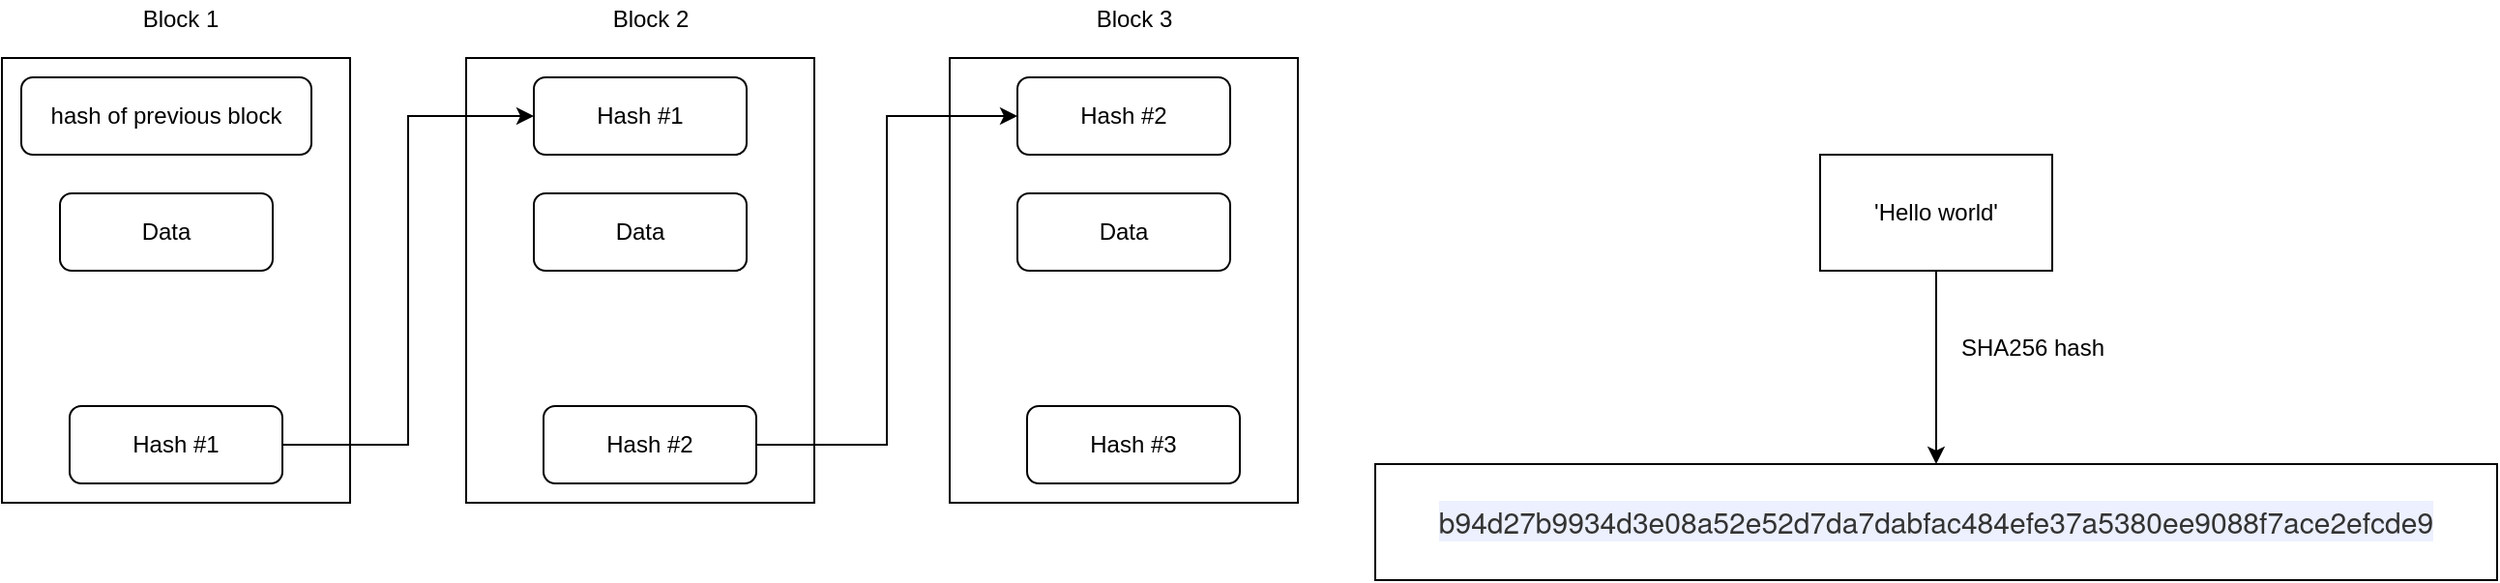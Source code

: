 <mxfile version="13.1.1" type="github">
  <diagram id="6S549oayQgu0W3BweA8-" name="Page-1">
    <mxGraphModel dx="865" dy="483" grid="1" gridSize="10" guides="1" tooltips="1" connect="1" arrows="1" fold="1" page="1" pageScale="1" pageWidth="827" pageHeight="1169" math="0" shadow="0">
      <root>
        <mxCell id="0" />
        <mxCell id="1" parent="0" />
        <mxCell id="LsYdlpTca8UGjEfv1lKb-16" value="" style="rounded=0;whiteSpace=wrap;html=1;" vertex="1" parent="1">
          <mxGeometry x="280" y="70" width="180" height="230" as="geometry" />
        </mxCell>
        <mxCell id="LsYdlpTca8UGjEfv1lKb-1" value="" style="rounded=0;whiteSpace=wrap;html=1;" vertex="1" parent="1">
          <mxGeometry x="40" y="70" width="180" height="230" as="geometry" />
        </mxCell>
        <mxCell id="LsYdlpTca8UGjEfv1lKb-5" value="hash of previous block" style="rounded=1;whiteSpace=wrap;html=1;" vertex="1" parent="1">
          <mxGeometry x="50" y="80" width="150" height="40" as="geometry" />
        </mxCell>
        <mxCell id="LsYdlpTca8UGjEfv1lKb-6" value="Data" style="rounded=1;whiteSpace=wrap;html=1;" vertex="1" parent="1">
          <mxGeometry x="70" y="140" width="110" height="40" as="geometry" />
        </mxCell>
        <mxCell id="LsYdlpTca8UGjEfv1lKb-13" value="" style="edgeStyle=orthogonalEdgeStyle;rounded=0;orthogonalLoop=1;jettySize=auto;html=1;entryX=0;entryY=0.5;entryDx=0;entryDy=0;" edge="1" parent="1" source="LsYdlpTca8UGjEfv1lKb-7" target="LsYdlpTca8UGjEfv1lKb-12">
          <mxGeometry relative="1" as="geometry" />
        </mxCell>
        <mxCell id="LsYdlpTca8UGjEfv1lKb-7" value="Hash #1" style="rounded=1;whiteSpace=wrap;html=1;" vertex="1" parent="1">
          <mxGeometry x="75" y="250" width="110" height="40" as="geometry" />
        </mxCell>
        <mxCell id="LsYdlpTca8UGjEfv1lKb-12" value="Hash #1" style="rounded=1;whiteSpace=wrap;html=1;" vertex="1" parent="1">
          <mxGeometry x="315" y="80" width="110" height="40" as="geometry" />
        </mxCell>
        <mxCell id="LsYdlpTca8UGjEfv1lKb-10" value="" style="edgeStyle=orthogonalEdgeStyle;rounded=0;orthogonalLoop=1;jettySize=auto;html=1;" edge="1" parent="1" source="LsYdlpTca8UGjEfv1lKb-8" target="LsYdlpTca8UGjEfv1lKb-9">
          <mxGeometry relative="1" as="geometry" />
        </mxCell>
        <mxCell id="LsYdlpTca8UGjEfv1lKb-8" value="&#39;Hello world&#39;" style="rounded=0;whiteSpace=wrap;html=1;" vertex="1" parent="1">
          <mxGeometry x="980" y="120" width="120" height="60" as="geometry" />
        </mxCell>
        <mxCell id="LsYdlpTca8UGjEfv1lKb-9" value="&lt;span style=&quot;color: rgb(51 , 51 , 51) ; font-family: &amp;#34;helvetica neue&amp;#34; , &amp;#34;helvetica&amp;#34; , &amp;#34;arial&amp;#34; , sans-serif ; font-size: 15px ; background-color: rgb(236 , 240 , 255)&quot;&gt;b94d27b9934d3e08a52e52d7da7dabfac484efe37a5380ee9088f7ace2efcde9&lt;/span&gt;" style="rounded=0;whiteSpace=wrap;html=1;" vertex="1" parent="1">
          <mxGeometry x="750" y="280" width="580" height="60" as="geometry" />
        </mxCell>
        <mxCell id="LsYdlpTca8UGjEfv1lKb-11" value="SHA256 hash" style="text;html=1;strokeColor=none;fillColor=none;align=center;verticalAlign=middle;whiteSpace=wrap;rounded=0;" vertex="1" parent="1">
          <mxGeometry x="1050" y="210" width="80" height="20" as="geometry" />
        </mxCell>
        <mxCell id="LsYdlpTca8UGjEfv1lKb-17" value="Data" style="rounded=1;whiteSpace=wrap;html=1;" vertex="1" parent="1">
          <mxGeometry x="315" y="140" width="110" height="40" as="geometry" />
        </mxCell>
        <mxCell id="LsYdlpTca8UGjEfv1lKb-19" value="Hash #2" style="rounded=1;whiteSpace=wrap;html=1;" vertex="1" parent="1">
          <mxGeometry x="320" y="250" width="110" height="40" as="geometry" />
        </mxCell>
        <mxCell id="LsYdlpTca8UGjEfv1lKb-20" value="" style="rounded=0;whiteSpace=wrap;html=1;" vertex="1" parent="1">
          <mxGeometry x="530" y="70" width="180" height="230" as="geometry" />
        </mxCell>
        <mxCell id="LsYdlpTca8UGjEfv1lKb-21" value="Hash #2" style="rounded=1;whiteSpace=wrap;html=1;" vertex="1" parent="1">
          <mxGeometry x="565" y="80" width="110" height="40" as="geometry" />
        </mxCell>
        <mxCell id="LsYdlpTca8UGjEfv1lKb-22" value="Data" style="rounded=1;whiteSpace=wrap;html=1;" vertex="1" parent="1">
          <mxGeometry x="565" y="140" width="110" height="40" as="geometry" />
        </mxCell>
        <mxCell id="LsYdlpTca8UGjEfv1lKb-23" value="Hash #3" style="rounded=1;whiteSpace=wrap;html=1;" vertex="1" parent="1">
          <mxGeometry x="570" y="250" width="110" height="40" as="geometry" />
        </mxCell>
        <mxCell id="LsYdlpTca8UGjEfv1lKb-25" value="" style="edgeStyle=orthogonalEdgeStyle;rounded=0;orthogonalLoop=1;jettySize=auto;html=1;entryX=0;entryY=0.5;entryDx=0;entryDy=0;" edge="1" parent="1" source="LsYdlpTca8UGjEfv1lKb-19" target="LsYdlpTca8UGjEfv1lKb-21">
          <mxGeometry relative="1" as="geometry">
            <mxPoint x="515.034" y="310" as="targetPoint" />
          </mxGeometry>
        </mxCell>
        <mxCell id="LsYdlpTca8UGjEfv1lKb-26" value="Block 1" style="text;html=1;strokeColor=none;fillColor=none;align=center;verticalAlign=middle;whiteSpace=wrap;rounded=0;" vertex="1" parent="1">
          <mxGeometry x="105" y="40" width="55" height="20" as="geometry" />
        </mxCell>
        <mxCell id="LsYdlpTca8UGjEfv1lKb-27" value="Block 2" style="text;html=1;strokeColor=none;fillColor=none;align=center;verticalAlign=middle;whiteSpace=wrap;rounded=0;" vertex="1" parent="1">
          <mxGeometry x="347.5" y="40" width="55" height="20" as="geometry" />
        </mxCell>
        <mxCell id="LsYdlpTca8UGjEfv1lKb-30" value="Block 3" style="text;html=1;strokeColor=none;fillColor=none;align=center;verticalAlign=middle;whiteSpace=wrap;rounded=0;" vertex="1" parent="1">
          <mxGeometry x="597.5" y="40" width="55" height="20" as="geometry" />
        </mxCell>
      </root>
    </mxGraphModel>
  </diagram>
</mxfile>
